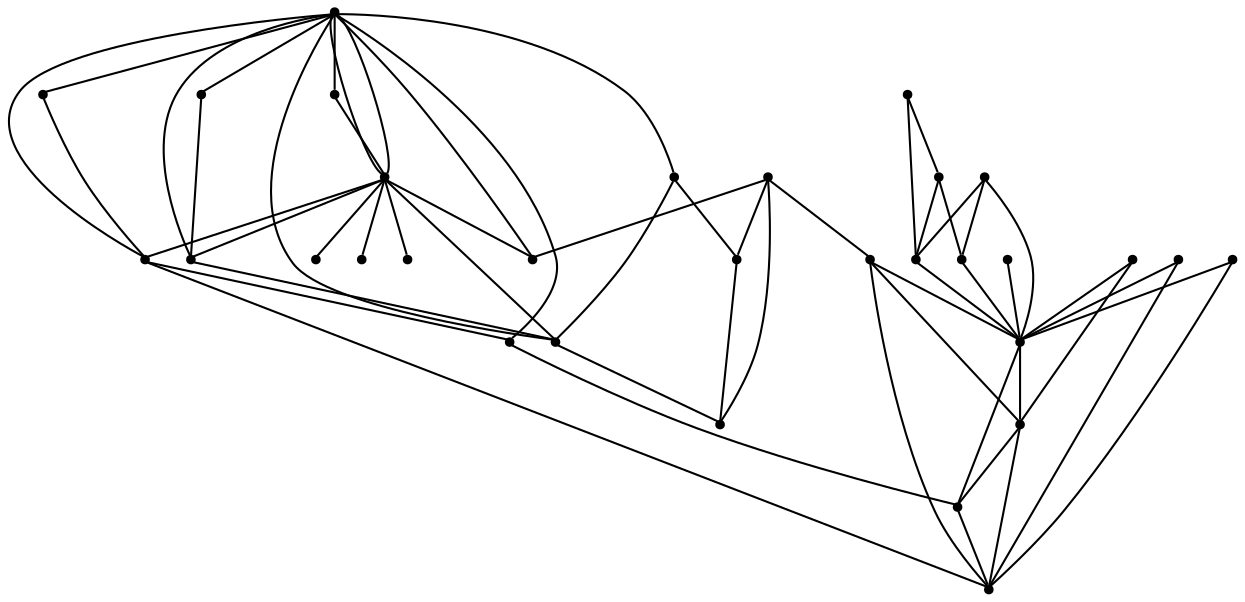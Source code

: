 graph {
  node [shape=point,comment="{\"directed\":false,\"doi\":\"10.1007/978-3-662-45803-7_8\",\"figure\":\"5 (2)\"}"]

  v0 [pos="992.4706541475023,977.4081809857928"]
  v1 [pos="958.1750700998776,977.4363927301845"]
  v2 [pos="979.9533010492828,1032.953034550837"]
  v3 [pos="924.1130503339843,1020.3963592499131"]
  v4 [pos="965.6262860427855,1012.1586571107125"]
  v5 [pos="960.3725212473689,1049.6597942167307"]
  v6 [pos="927.6113610032085,952.7067472967049"]
  v7 [pos="954.4932673607777,1073.1543250279262"]
  v8 [pos="904.1861551159388,895.740556151751"]
  v9 [pos="863.5777185491976,978.8297730121005"]
  v10 [pos="846.8031458325595,957.0684992591123"]
  v11 [pos="853.3661685384827,1053.3929681583772"]
  v12 [pos="900.3541993654289,1015.5781940608742"]
  v13 [pos="835.3615499872726,1023.4375662118672"]
  v14 [pos="881.2779591315157,946.3908788025199"]
  v15 [pos="871.5000713774832,1071.7202651281104"]
  v16 [pos="796.224994677294,1017.1677525157423"]
  v17 [pos="870.9038493987023,886.6013186182042"]
  v18 [pos="768.1380467790018,1048.7717762872849"]
  v19 [pos="758.9731141571407,994.3724086007862"]
  v20 [pos="728.5303545836457,1007.5397552572028"]
  v21 [pos="747.8025572222805,1026.1672353651204"]
  v22 [pos="723.9103500198626,1087.0282693319277"]
  v23 [pos="702.8826932550353,1070.4851505058264"]
  v24 [pos="684.9072145679038,1041.5533228073614"]
  v25 [pos="682.5930767157828,934.0408775884705"]
  v26 [pos="656.3449942140046,980.900680440616"]
  v27 [pos="646.817276646779,1017.9826807173275"]
  v28 [pos="618.9138208183626,1004.1794725120038"]
  v29 [pos="624.3427429190385,976.9320799691068"]
  v30 [pos="559.0039781247506,981.9523392098542"]

  v0 -- v1 [id="-1",pos="992.4706541475023,977.4081809857928 978.7806760167435,977.4208396940994 971.779791859751,977.4291728136379 958.1750700998776,977.4363927301845"]
  v30 -- v28 [id="-2",pos="559.0039781247506,981.9523392098542 578.3169320361853,989.1144964241929 599.5947589878195,997.010286215917 618.9138208183626,1004.1794725120038"]
  v30 -- v29 [id="-3",pos="559.0039781247506,981.9523392098542 579.8513558396496,980.3514260844697 603.6101431840476,978.5254551199466 624.3427429190385,976.9320799691068"]
  v29 -- v28 [id="-4",pos="624.3427429190385,976.9320799691068 621.9984790283994,988.6975223892704 621.2062310207393,992.6745832035172 618.9138208183626,1004.1794725120038"]
  v28 -- v20 [id="-5",pos="618.9138208183626,1004.1794725120038 647.4667838573635,1005.055944936135 699.7795204152018,1006.6609928154887 728.5303545836457,1007.5397552572028"]
  v29 -- v26 [id="-6",pos="624.3427429190385,976.9320799691068 638.0416530095295,980.9550846990476 645.9277086181345,983.2717582830376 656.3449942140046,980.900680440616"]
  v26 -- v20 [id="-7",pos="656.3449942140046,980.900680440616 677.3740390758362,992.5107610608743 706.463696304693,1001.0590777648895 728.5303545836457,1007.5397552572028"]
  v27 -- v28 [id="-9",pos="646.817276646779,1017.9826807173275 635.195401751564,1012.2306972471808 630.3085574717412,1009.8128203490263 618.9138208183626,1004.1794725120038"]
  v27 -- v26 [id="-10",pos="646.817276646779,1017.9826807173275 650.4856228765937,1003.7179385516102 652.6830103999276,995.1509827732398 656.3449942140046,980.900680440616"]
  v27 -- v20 [id="-11",pos="646.817276646779,1017.9826807173275 670.996206114417,1014.8988221778884 704.6538307360212,1010.5965152552421 728.5303545836457,1007.5397552572028"]
  v25 -- v20 [id="-13",pos="682.5930767157828,934.0408775884705 695.7557378301998,955.1007380392357 715.2698395151825,986.3213110888083 728.5303545836457,1007.5397552572028"]
  v24 -- v20 [id="-14",pos="684.9072145679038,1041.5533228073614 699.7335837735754,1029.9941091928758 713.6186017587738,1019.167605787582 728.5303545836457,1007.5397552572028"]
  v24 -- v21 [id="-15",pos="684.9072145679038,1041.5533228073614 705.2501163389596,1036.5768919586908 727.7705230841692,1031.0698449525362 747.8025572222805,1026.1672353651204"]
  v23 -- v20 [id="-16",pos="702.8826932550353,1070.4851505058264 710.9500773500622,1050.6883619753391 720.4235871352023,1027.4428387705057 728.5303545836457,1007.5397552572028"]
  v23 -- v18 [id="-17",pos="702.8826932550353,1070.4851505058264 723.4799644072849,1063.6326227522022 747.7682956135328,1055.5533771074324 768.1380467790018,1048.7717762872849"]
  v22 -- v20 [id="-18",pos="723.9103500198626,1087.0282693319277 725.2728931621725,1063.5868224005403 727.1617035222274,1031.1115105502286 728.5303545836457,1007.5397552572028"]
  v22 -- v18 [id="-19",pos="723.9103500198626,1087.0282693319277 738.6575071495997,1074.27159916208 753.4097860240057,1061.5107306266632 768.1380467790018,1048.7717762872849"]
  v20 -- v21 [id="-20",pos="728.5303545836457,1007.5397552572028 737.8175771850744,1017.2088513483743 742.4042940165191,1021.9829854724045 747.8025572222805,1026.1672353651204"]
  v21 -- v18 [id="-21",pos="747.8025572222805,1026.1672353651204 752.5862503208608,1032.5820190920267 758.2172058543542,1038.4442754489178 768.1380467790018,1048.7717762872849"]
  v19 -- v20 [id="-23",pos="758.9731141571407,994.3724086007862 746.6382669543576,999.703283282041 740.7340087739171,1002.2588156815796 728.5303545836457,1007.5397552572028"]
  v21 -- v16 [id="-25",pos="747.8025572222805,1026.1672353651204 765.4963284566402,1021.4927729752143 781.7103175133989,1017.2080399903359 796.224994677294,1017.1677525157423"]
  v19 -- v21 [id="-27",pos="758.9731141571407,994.3724086007862 754.4480686482431,1007.2530259723192 752.2798209889878,1013.418771091612 747.8025572222805,1026.1672353651204"]
  v19 -- v18 [id="-28",pos="758.9731141571407,994.3724086007862 762.0994461902595,1012.9185294729042 765.0390731335552,1030.373552384075 768.1380467790018,1048.7717762872849"]
  v16 -- v20 [id="-30",pos="796.224994677294,1017.1677525157423 774.8628339050564,1014.127531533581 749.6655043623615,1010.5465165380111 728.5303545836457,1007.5397552572028"]
  v16 -- v18 [id="-32",pos="796.224994677294,1017.1677525157423 785.6038641534637,1029.118686360137 778.4987636266874,1037.1145371979223 768.1380467790018,1048.7717762872849"]
  v13 -- v16 [id="-40",pos="835.3615499872726,1023.4375662118672 819.9128607057111,1021.1375812176263 808.5976014416913,1019.4537160765418 796.224994677294,1017.1677525157423"]
  v10 -- v19 [id="-43",pos="846.8031458325595,957.0684992591123 823.3761664777331,967.0656712038713 785.9643758820043,983.0306612978927 758.9731141571407,994.3724086007862"]
  v11 -- v18 [id="-45",pos="853.3661685384827,1053.3929681583772 828.547370920103,1052.0473601877088 792.8966559445028,1050.1130586691852 768.1380467790018,1048.7717762872849"]
  v11 -- v13 [id="-46",pos="853.3661685384827,1053.3929681583772 846.1808697613325,1041.4335103596459 842.507401786849,1035.3220259347522 835.3615499872726,1023.4375662118672"]
  v10 -- v17 [id="-47",pos="846.8031458325595,957.0684992591123 854.1073581598476,935.7115408327402 863.5808679449877,908.0178493075368 870.9038493987023,886.6013186182042"]
  v10 -- v9 [id="-48",pos="846.8031458325595,957.0684992591123 854.0114765546803,966.4190863320991 856.4132248715097,969.5290574331457 863.5777185491976,978.8297730121005"]
  v10 -- v8 [id="-49",pos="846.8031458325595,957.0684992591123 863.5141898280565,939.2133593868946 887.514812594645,913.558292403445 904.1861551159388,895.740556151751"]
  v15 -- v11 [id="-51",pos="871.5000713774832,1071.7202651281104 863.3854216322271,1061.7920095343864 859.5309687921708,1057.0756505471572 853.3661685384827,1053.3929681583772"]
  v17 -- v8 [id="-55",pos="870.9038493987023,886.6013186182042 884.1916592306801,890.254310138643 890.9840470239478,892.1177483352897 904.1861551159388,895.740556151751"]
  v14 -- v17 [id="-56",pos="881.2779591315157,946.3908788025199 877.8495395991702,926.6568113091696 874.3052922883197,906.2335439407061 870.9038493987023,886.6013186182042"]
  v14 -- v6 [id="-57",pos="881.2779591315157,946.3908788025199 897.9974015157865,948.668333094711 910.9942898881574,950.4443053420032 927.6113610032085,952.7067472967049"]
  v12 -- v13 [id="-58",pos="900.3541993654289,1015.5781940608742 879.7334323488744,1015.889744219795 856.0132705668912,1016.251297866303 835.3615499872726,1023.4375662118672"]
  v12 -- v11 [id="-62",pos="900.3541993654289,1015.5781940608742 884.846224561776,1028.0597440627525 868.7971581117093,1040.9790054810003 853.3661685384827,1053.3929681583772"]
  v12 -- v9 [id="-63",pos="900.3541993654289,1015.5781940608742 887.4272021299367,1002.6589326426264 876.3483912300142,991.5865067935479 863.5777185491976,978.8297730121005"]
  v12 -- v15 [id="-66",pos="900.3541993654289,1015.5781940608742 891.0547970869512,1033.675185234507 880.8057724475412,1053.6190119773091 871.5000713774832,1071.7202651281104"]
  v12 -- v14 [id="-67",pos="900.3541993654289,1015.5781940608742 894.5072983628639,994.3670970322254 887.1812311375168,967.8032111262835 881.2779591315157,946.3908788025199"]
  v12 -- v6 [id="-69",pos="900.3541993654289,1015.5781940608742 908.9552628925351,995.7345555873327 919.1042703565482,972.3306394996682 927.6113610032085,952.7067472967049"]
  v12 -- v7 [id="-70",pos="900.3541993654289,1015.5781940608742 916.5690385575417,1032.8207542296132 938.3514687013338,1055.9870173814318 954.4932673607777,1073.1543250279262"]
  v12 -- v1 [id="-71",pos="900.3541993654289,1015.5781940608742 918.2828188606521,1003.7511438065652 939.9692401509622,989.4478212057327 958.1750700998776,977.4363927301845"]
  v12 -- v3 [id="-72",pos="900.3541993654289,1015.5781940608742 911.1722610813454,1021.7166426802869 915.584932952476,1024.2219985422942 924.1130503339843,1020.3963592499131"]
  v3 -- v5 [id="-73",pos="924.1130503339843,1020.3963592499131 931.664851485931,1033.3528382470772 945.0730960098911,1040.9684776224708 960.3725212473689,1049.6597942167307"]
  v12 -- v0 [id="-74",pos="900.3541993654289,1015.5781940608742 925.6130852803861,1005.1102056305346 967.2556052769778,987.8595031770554 992.4706541475023,977.4081809857928"]
  v3 -- v2 [id="-76",pos="924.1130503339843,1020.3963592499131 940.2411966562644,1024.28467169547 960.7717787951681,1028.767131805994 979.9533010492828,1032.953034550837"]
  v12 -- v3 [id="-77",pos="900.3541993654289,1015.5781940608742 912.7386880157053,1014.9300571083451 918.0577817429903,1014.6522222313138 924.1130503339843,1020.3963592499131"]
  v3 -- v4 [id="-78",pos="924.1130503339843,1020.3963592499131 935.5360383420414,1013.7386182460176 949.0150528536918,1013.033222821945 965.6262860427855,1012.1586571107125"]
  v3 -- v11 [id="-84",pos="924.1130503339843,1020.3963592499131 902.9259196186912,1030.2776260919832 874.4637800643461,1043.555402485185 853.3661685384827,1053.3929681583772"]
  v3 -- v9 [id="-85",pos="924.1130503339843,1020.3963592499131 906.5672020496586,1006.0227533424226 884.1723107458796,987.679246300956 863.5777185491976,978.8297730121005"]
  v6 -- v8 [id="-88",pos="927.6113610032085,952.7067472967049 919.9799296345298,934.1522933050483 911.8490804425192,914.3919860268918 904.1861551159388,895.740556151751"]
  v3 -- v6 [id="-89",pos="924.1130503339843,1020.3963592499131 925.2128257063266,999.1030442288711 926.5054140876005,974.1066117469604 927.6113610032085,952.7067472967049"]
  v3 -- v1 [id="-90",pos="924.1130503339843,1020.3963592499131 935.6870798628516,1005.7982286910565 946.5281909108132,992.1285412331473 958.1750700998776,977.4363927301845"]
  v7 -- v3 [id="-91",pos="954.4932673607777,1073.1543250279262 944.4641596213418,1055.7368329604783 934.0858506941414,1037.7149034742915 924.1130503339843,1020.3963592499131"]
  v1 -- v6 [id="-92",pos="958.1750700998776,977.4363927301845 946.507385811351,967.9950000988679 939.2688654265547,962.141969602867 927.6113610032085,952.7067472967049"]
}